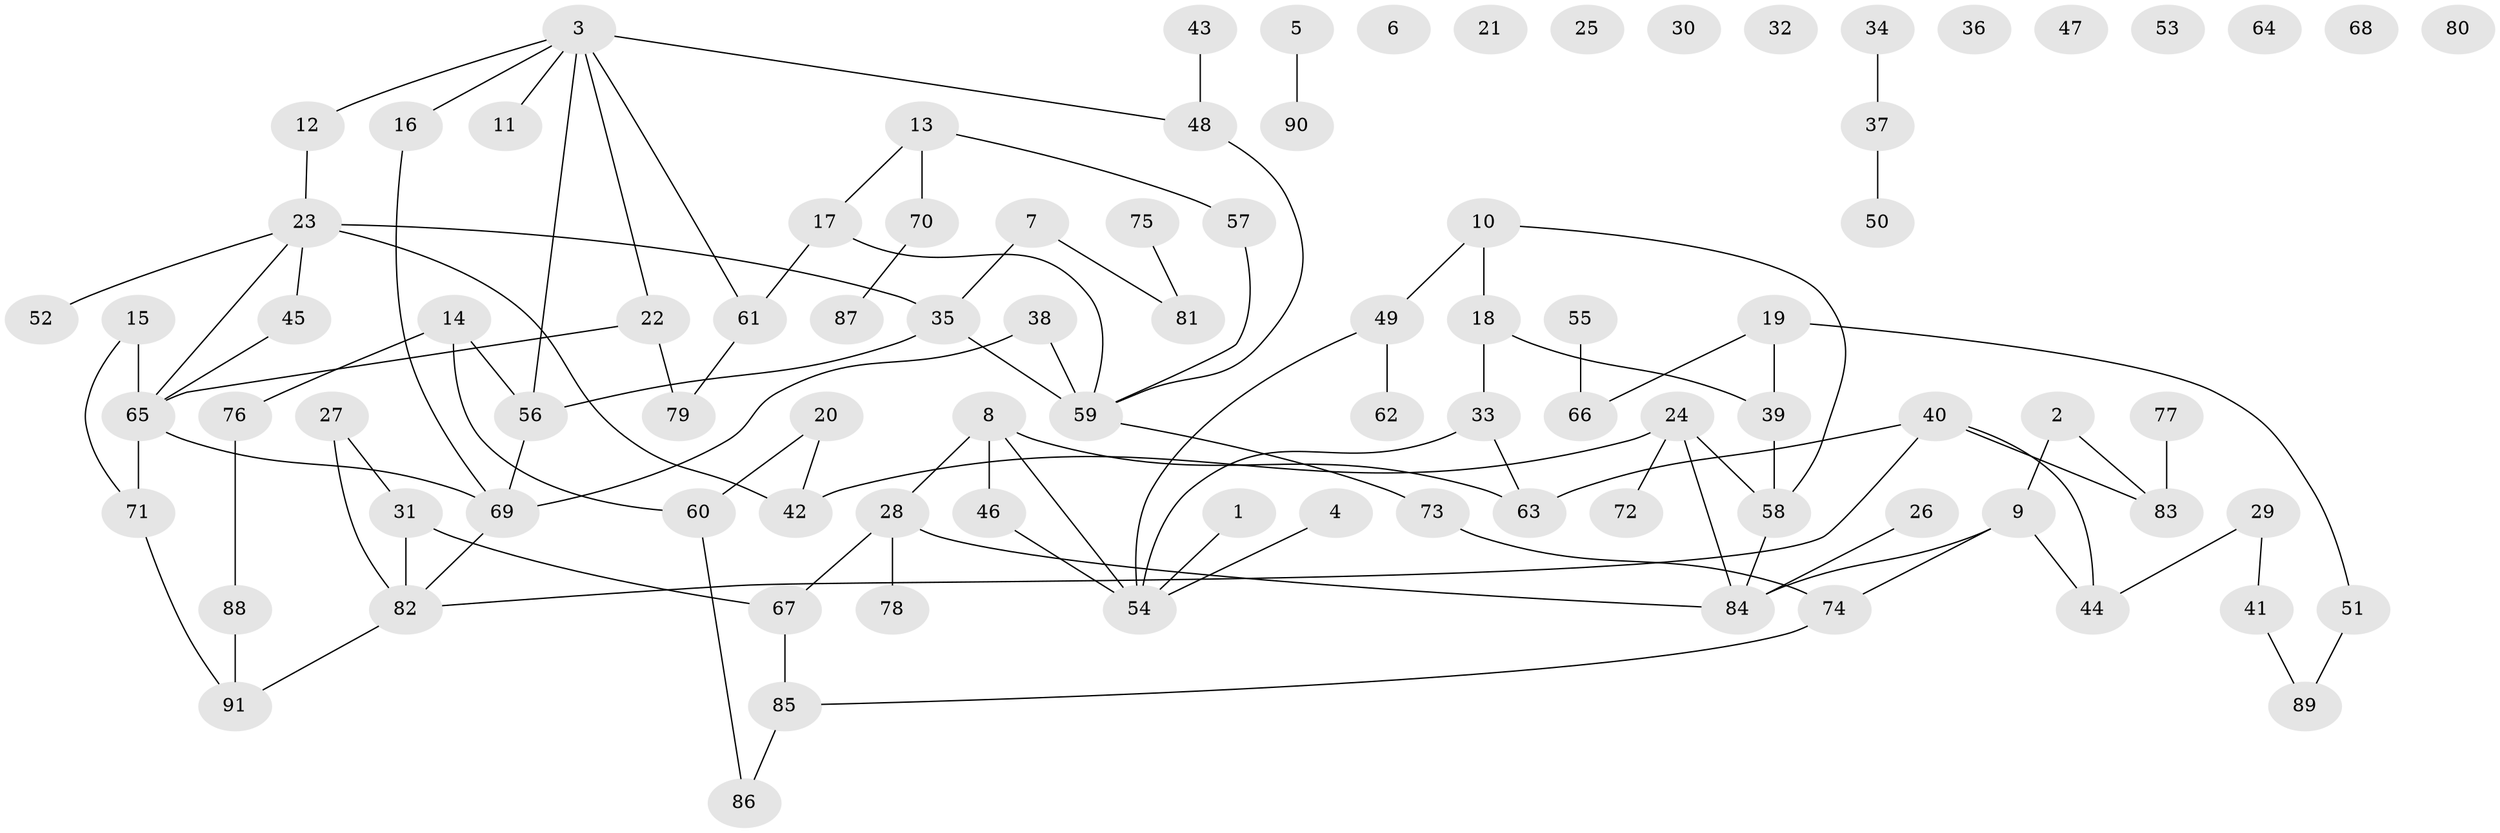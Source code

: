 // coarse degree distribution, {1: 0.28888888888888886, 2: 0.13333333333333333, 11: 0.022222222222222223, 0: 0.26666666666666666, 3: 0.13333333333333333, 7: 0.022222222222222223, 4: 0.044444444444444446, 6: 0.044444444444444446, 5: 0.022222222222222223, 8: 0.022222222222222223}
// Generated by graph-tools (version 1.1) at 2025/16/03/04/25 18:16:28]
// undirected, 91 vertices, 106 edges
graph export_dot {
graph [start="1"]
  node [color=gray90,style=filled];
  1;
  2;
  3;
  4;
  5;
  6;
  7;
  8;
  9;
  10;
  11;
  12;
  13;
  14;
  15;
  16;
  17;
  18;
  19;
  20;
  21;
  22;
  23;
  24;
  25;
  26;
  27;
  28;
  29;
  30;
  31;
  32;
  33;
  34;
  35;
  36;
  37;
  38;
  39;
  40;
  41;
  42;
  43;
  44;
  45;
  46;
  47;
  48;
  49;
  50;
  51;
  52;
  53;
  54;
  55;
  56;
  57;
  58;
  59;
  60;
  61;
  62;
  63;
  64;
  65;
  66;
  67;
  68;
  69;
  70;
  71;
  72;
  73;
  74;
  75;
  76;
  77;
  78;
  79;
  80;
  81;
  82;
  83;
  84;
  85;
  86;
  87;
  88;
  89;
  90;
  91;
  1 -- 54;
  2 -- 9;
  2 -- 83;
  3 -- 11;
  3 -- 12;
  3 -- 16;
  3 -- 22;
  3 -- 48;
  3 -- 56;
  3 -- 61;
  4 -- 54;
  5 -- 90;
  7 -- 35;
  7 -- 81;
  8 -- 28;
  8 -- 46;
  8 -- 54;
  8 -- 63;
  9 -- 44;
  9 -- 74;
  9 -- 84;
  10 -- 18;
  10 -- 49;
  10 -- 58;
  12 -- 23;
  13 -- 17;
  13 -- 57;
  13 -- 70;
  14 -- 56;
  14 -- 60;
  14 -- 76;
  15 -- 65;
  15 -- 71;
  16 -- 69;
  17 -- 59;
  17 -- 61;
  18 -- 33;
  18 -- 39;
  19 -- 39;
  19 -- 51;
  19 -- 66;
  20 -- 42;
  20 -- 60;
  22 -- 65;
  22 -- 79;
  23 -- 35;
  23 -- 42;
  23 -- 45;
  23 -- 52;
  23 -- 65;
  24 -- 42;
  24 -- 58;
  24 -- 72;
  24 -- 84;
  26 -- 84;
  27 -- 31;
  27 -- 82;
  28 -- 67;
  28 -- 78;
  28 -- 84;
  29 -- 41;
  29 -- 44;
  31 -- 67;
  31 -- 82;
  33 -- 54;
  33 -- 63;
  34 -- 37;
  35 -- 56;
  35 -- 59;
  37 -- 50;
  38 -- 59;
  38 -- 69;
  39 -- 58;
  40 -- 44;
  40 -- 63;
  40 -- 82;
  40 -- 83;
  41 -- 89;
  43 -- 48;
  45 -- 65;
  46 -- 54;
  48 -- 59;
  49 -- 54;
  49 -- 62;
  51 -- 89;
  55 -- 66;
  56 -- 69;
  57 -- 59;
  58 -- 84;
  59 -- 73;
  60 -- 86;
  61 -- 79;
  65 -- 69;
  65 -- 71;
  67 -- 85;
  69 -- 82;
  70 -- 87;
  71 -- 91;
  73 -- 74;
  74 -- 85;
  75 -- 81;
  76 -- 88;
  77 -- 83;
  82 -- 91;
  85 -- 86;
  88 -- 91;
}
